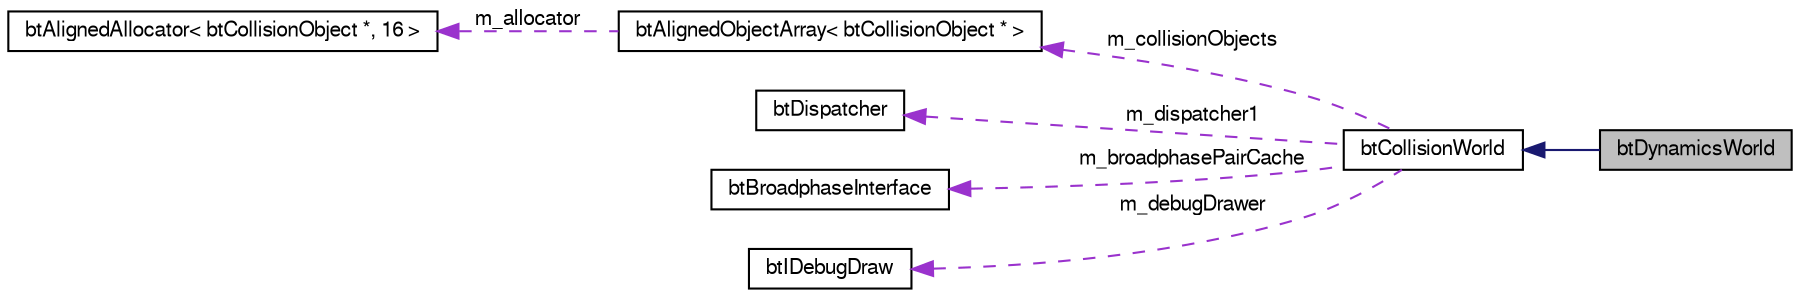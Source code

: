 digraph G
{
  bgcolor="transparent";
  edge [fontname="FreeSans",fontsize=10,labelfontname="FreeSans",labelfontsize=10];
  node [fontname="FreeSans",fontsize=10,shape=record];
  rankdir=LR;
  Node1 [label="btDynamicsWorld",height=0.2,width=0.4,color="black", fillcolor="grey75", style="filled" fontcolor="black"];
  Node2 -> Node1 [dir=back,color="midnightblue",fontsize=10,style="solid"];
  Node2 [label="btCollisionWorld",height=0.2,width=0.4,color="black",URL="$classbt_collision_world.html",tooltip="CollisionWorld is interface and container for the collision detection."];
  Node3 -> Node2 [dir=back,color="darkorchid3",fontsize=10,style="dashed",label="m_collisionObjects"];
  Node3 [label="btAlignedObjectArray\< btCollisionObject * \>",height=0.2,width=0.4,color="black",URL="$classbt_aligned_object_array.html"];
  Node4 -> Node3 [dir=back,color="darkorchid3",fontsize=10,style="dashed",label="m_allocator"];
  Node4 [label="btAlignedAllocator\< btCollisionObject *, 16 \>",height=0.2,width=0.4,color="black",URL="$classbt_aligned_allocator.html"];
  Node5 -> Node2 [dir=back,color="darkorchid3",fontsize=10,style="dashed",label="m_dispatcher1"];
  Node5 [label="btDispatcher",height=0.2,width=0.4,color="black",URL="$classbt_dispatcher.html"];
  Node6 -> Node2 [dir=back,color="darkorchid3",fontsize=10,style="dashed",label="m_broadphasePairCache"];
  Node6 [label="btBroadphaseInterface",height=0.2,width=0.4,color="black",URL="$classbt_broadphase_interface.html"];
  Node7 -> Node2 [dir=back,color="darkorchid3",fontsize=10,style="dashed",label="m_debugDrawer"];
  Node7 [label="btIDebugDraw",height=0.2,width=0.4,color="black",URL="$classbt_i_debug_draw.html"];
}
